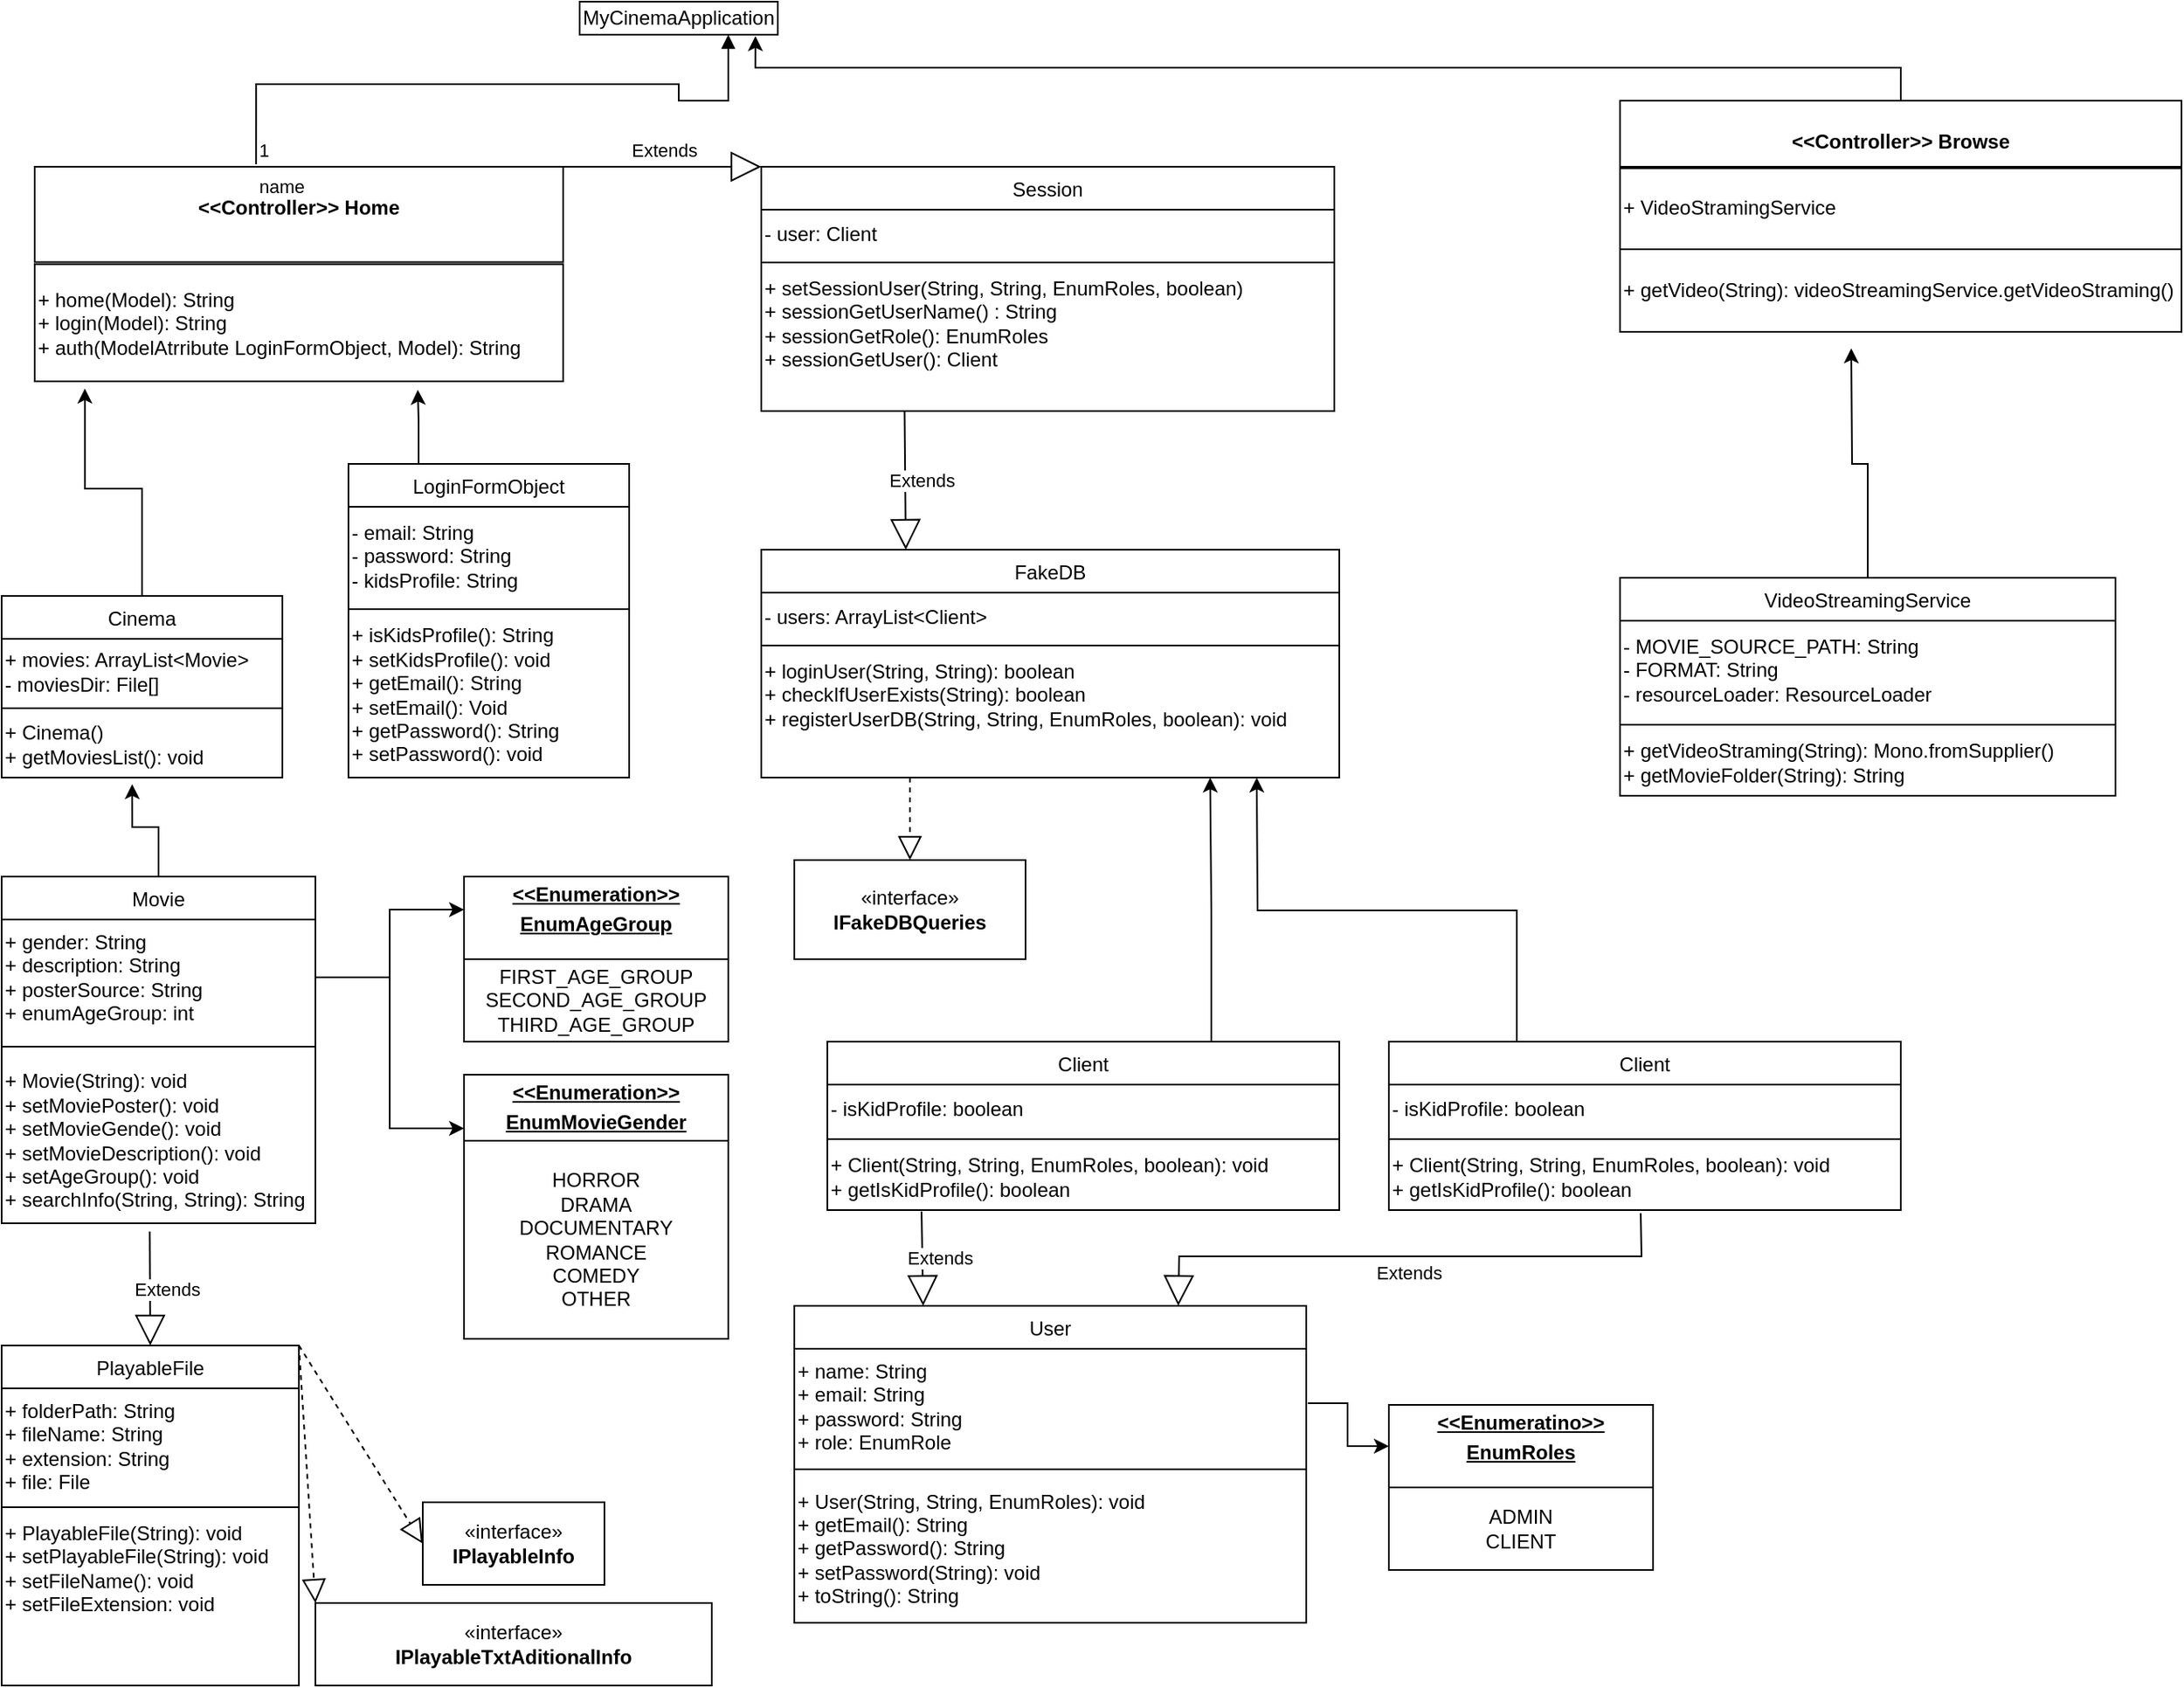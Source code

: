 <mxfile version="24.3.1" type="github">
  <diagram id="C5RBs43oDa-KdzZeNtuy" name="Page-1">
    <mxGraphModel dx="1466" dy="1171" grid="1" gridSize="10" guides="1" tooltips="1" connect="1" arrows="1" fold="1" page="1" pageScale="1" pageWidth="827" pageHeight="1169" math="0" shadow="0">
      <root>
        <mxCell id="WIyWlLk6GJQsqaUBKTNV-0" />
        <mxCell id="WIyWlLk6GJQsqaUBKTNV-1" parent="WIyWlLk6GJQsqaUBKTNV-0" />
        <mxCell id="X0NI2qS0ZiXGYZT-8lGL-54" style="edgeStyle=orthogonalEdgeStyle;rounded=0;orthogonalLoop=1;jettySize=auto;html=1;exitX=0.5;exitY=0;exitDx=0;exitDy=0;" edge="1" parent="WIyWlLk6GJQsqaUBKTNV-1" source="zkfFHV4jXpPFQw0GAbJ--6">
          <mxGeometry relative="1" as="geometry">
            <mxPoint x="1140" y="230" as="targetPoint" />
          </mxGeometry>
        </mxCell>
        <mxCell id="zkfFHV4jXpPFQw0GAbJ--6" value="VideoStreamingService" style="swimlane;fontStyle=0;align=center;verticalAlign=top;childLayout=stackLayout;horizontal=1;startSize=26;horizontalStack=0;resizeParent=1;resizeLast=0;collapsible=1;marginBottom=0;rounded=0;shadow=0;strokeWidth=1;" parent="WIyWlLk6GJQsqaUBKTNV-1" vertex="1">
          <mxGeometry x="1000" y="369" width="300" height="132" as="geometry">
            <mxRectangle x="130" y="380" width="160" height="26" as="alternateBounds" />
          </mxGeometry>
        </mxCell>
        <mxCell id="X0NI2qS0ZiXGYZT-8lGL-55" value="- MOVIE_SOURCE_PATH: String&lt;div&gt;- FORMAT: String&lt;/div&gt;&lt;div&gt;- resourceLoader: ResourceLoader&lt;/div&gt;" style="text;html=1;align=left;verticalAlign=middle;resizable=0;points=[];autosize=1;strokeColor=none;fillColor=none;" vertex="1" parent="zkfFHV4jXpPFQw0GAbJ--6">
          <mxGeometry y="26" width="300" height="60" as="geometry" />
        </mxCell>
        <mxCell id="zkfFHV4jXpPFQw0GAbJ--9" value="&lt;div&gt;&lt;br&gt;&lt;/div&gt;&lt;div&gt;&lt;br&gt;&lt;/div&gt;" style="line;html=1;strokeWidth=1;align=left;verticalAlign=middle;spacingTop=-1;spacingLeft=3;spacingRight=3;rotatable=0;labelPosition=right;points=[];portConstraint=eastwest;" parent="zkfFHV4jXpPFQw0GAbJ--6" vertex="1">
          <mxGeometry y="86" width="300" height="6" as="geometry" />
        </mxCell>
        <mxCell id="X0NI2qS0ZiXGYZT-8lGL-56" value="+ getVideoStraming(String): Mono.fromSupplier()&lt;div&gt;+ getMovieFolder(String): String&lt;/div&gt;" style="text;html=1;align=left;verticalAlign=middle;resizable=0;points=[];autosize=1;strokeColor=none;fillColor=none;" vertex="1" parent="zkfFHV4jXpPFQw0GAbJ--6">
          <mxGeometry y="92" width="300" height="40" as="geometry" />
        </mxCell>
        <mxCell id="zkfFHV4jXpPFQw0GAbJ--17" value="PlayableFile" style="swimlane;fontStyle=0;align=center;verticalAlign=top;childLayout=stackLayout;horizontal=1;startSize=26;horizontalStack=0;resizeParent=1;resizeLast=0;collapsible=1;marginBottom=0;rounded=0;shadow=0;strokeWidth=1;" parent="WIyWlLk6GJQsqaUBKTNV-1" vertex="1">
          <mxGeometry x="20" y="834" width="180" height="206" as="geometry">
            <mxRectangle x="550" y="140" width="160" height="26" as="alternateBounds" />
          </mxGeometry>
        </mxCell>
        <mxCell id="X0NI2qS0ZiXGYZT-8lGL-66" value="+ folderPath: String&lt;div&gt;+ fileName: String&lt;/div&gt;&lt;div&gt;+ extension: String&lt;/div&gt;&lt;div&gt;+ file: File&lt;/div&gt;" style="text;html=1;align=left;verticalAlign=middle;resizable=0;points=[];autosize=1;strokeColor=none;fillColor=none;" vertex="1" parent="zkfFHV4jXpPFQw0GAbJ--17">
          <mxGeometry y="26" width="180" height="70" as="geometry" />
        </mxCell>
        <mxCell id="zkfFHV4jXpPFQw0GAbJ--23" value="" style="line;html=1;strokeWidth=1;align=left;verticalAlign=middle;spacingTop=-1;spacingLeft=3;spacingRight=3;rotatable=0;labelPosition=right;points=[];portConstraint=eastwest;" parent="zkfFHV4jXpPFQw0GAbJ--17" vertex="1">
          <mxGeometry y="96" width="180" height="4" as="geometry" />
        </mxCell>
        <mxCell id="X0NI2qS0ZiXGYZT-8lGL-67" value="+ PlayableFile(String): void&lt;div&gt;+ setPlayableFile(String): void&lt;/div&gt;&lt;div&gt;+ setFileName(): void&lt;/div&gt;&lt;div&gt;+ setFileExtension: void&lt;/div&gt;" style="text;html=1;align=left;verticalAlign=middle;resizable=0;points=[];autosize=1;strokeColor=none;fillColor=none;" vertex="1" parent="zkfFHV4jXpPFQw0GAbJ--17">
          <mxGeometry y="100" width="180" height="70" as="geometry" />
        </mxCell>
        <mxCell id="X0NI2qS0ZiXGYZT-8lGL-2" value="Movie" style="swimlane;fontStyle=0;align=center;verticalAlign=top;childLayout=stackLayout;horizontal=1;startSize=26;horizontalStack=0;resizeParent=1;resizeLast=0;collapsible=1;marginBottom=0;rounded=0;shadow=0;strokeWidth=1;" vertex="1" parent="WIyWlLk6GJQsqaUBKTNV-1">
          <mxGeometry x="20" y="550" width="190" height="210" as="geometry">
            <mxRectangle x="130" y="380" width="160" height="26" as="alternateBounds" />
          </mxGeometry>
        </mxCell>
        <mxCell id="X0NI2qS0ZiXGYZT-8lGL-62" value="+ gender: String&lt;div&gt;+ description: String&lt;/div&gt;&lt;div&gt;+ posterSource: String&lt;/div&gt;&lt;div&gt;+ enumAgeGroup: int&lt;/div&gt;" style="text;html=1;align=left;verticalAlign=middle;resizable=0;points=[];autosize=1;strokeColor=none;fillColor=none;" vertex="1" parent="X0NI2qS0ZiXGYZT-8lGL-2">
          <mxGeometry y="26" width="190" height="70" as="geometry" />
        </mxCell>
        <mxCell id="X0NI2qS0ZiXGYZT-8lGL-3" value="" style="line;html=1;strokeWidth=1;align=left;verticalAlign=middle;spacingTop=-1;spacingLeft=3;spacingRight=3;rotatable=0;labelPosition=right;points=[];portConstraint=eastwest;" vertex="1" parent="X0NI2qS0ZiXGYZT-8lGL-2">
          <mxGeometry y="96" width="190" height="14" as="geometry" />
        </mxCell>
        <mxCell id="X0NI2qS0ZiXGYZT-8lGL-63" value="&lt;div&gt;+ Movie(String): void&lt;/div&gt;+ setMoviePoster(): void&lt;div&gt;+ setMovieGende(): void&lt;/div&gt;&lt;div&gt;+ setMovieDescription(): void&lt;/div&gt;&lt;div&gt;+ setAgeGroup(): void&lt;/div&gt;&lt;div&gt;+ searchInfo(String, String): String&lt;/div&gt;" style="text;html=1;align=left;verticalAlign=middle;resizable=0;points=[];autosize=1;strokeColor=none;fillColor=none;" vertex="1" parent="X0NI2qS0ZiXGYZT-8lGL-2">
          <mxGeometry y="110" width="190" height="100" as="geometry" />
        </mxCell>
        <mxCell id="X0NI2qS0ZiXGYZT-8lGL-6" value="FakeDB" style="swimlane;fontStyle=0;align=center;verticalAlign=top;childLayout=stackLayout;horizontal=1;startSize=26;horizontalStack=0;resizeParent=1;resizeLast=0;collapsible=1;marginBottom=0;rounded=0;shadow=0;strokeWidth=1;" vertex="1" parent="WIyWlLk6GJQsqaUBKTNV-1">
          <mxGeometry x="480" y="352" width="350" height="138" as="geometry">
            <mxRectangle x="130" y="380" width="160" height="26" as="alternateBounds" />
          </mxGeometry>
        </mxCell>
        <mxCell id="X0NI2qS0ZiXGYZT-8lGL-80" value="- users: ArrayList&amp;lt;Client&amp;gt;" style="text;html=1;align=left;verticalAlign=middle;resizable=0;points=[];autosize=1;strokeColor=none;fillColor=none;" vertex="1" parent="X0NI2qS0ZiXGYZT-8lGL-6">
          <mxGeometry y="26" width="350" height="30" as="geometry" />
        </mxCell>
        <mxCell id="X0NI2qS0ZiXGYZT-8lGL-7" value="" style="line;html=1;strokeWidth=1;align=left;verticalAlign=middle;spacingTop=-1;spacingLeft=3;spacingRight=3;rotatable=0;labelPosition=right;points=[];portConstraint=eastwest;" vertex="1" parent="X0NI2qS0ZiXGYZT-8lGL-6">
          <mxGeometry y="56" width="350" height="4" as="geometry" />
        </mxCell>
        <mxCell id="X0NI2qS0ZiXGYZT-8lGL-81" value="+ loginUser(String, String): boolean&lt;div&gt;+ checkIfUserExists(String): boolean&lt;/div&gt;&lt;div&gt;+ registerUserDB(String, String, EnumRoles, boolean): void&lt;/div&gt;&lt;div&gt;&lt;br&gt;&lt;/div&gt;" style="text;html=1;align=left;verticalAlign=middle;resizable=0;points=[];autosize=1;strokeColor=none;fillColor=none;" vertex="1" parent="X0NI2qS0ZiXGYZT-8lGL-6">
          <mxGeometry y="60" width="350" height="70" as="geometry" />
        </mxCell>
        <mxCell id="X0NI2qS0ZiXGYZT-8lGL-8" value="Cinema&#xa;" style="swimlane;fontStyle=0;align=center;verticalAlign=top;childLayout=stackLayout;horizontal=1;startSize=26;horizontalStack=0;resizeParent=1;resizeLast=0;collapsible=1;marginBottom=0;rounded=0;shadow=0;strokeWidth=1;" vertex="1" parent="WIyWlLk6GJQsqaUBKTNV-1">
          <mxGeometry x="20" y="380" width="170" height="110" as="geometry">
            <mxRectangle x="130" y="380" width="160" height="26" as="alternateBounds" />
          </mxGeometry>
        </mxCell>
        <mxCell id="X0NI2qS0ZiXGYZT-8lGL-58" value="+ movies: ArrayList&amp;lt;Movie&amp;gt;&lt;div&gt;- moviesDir: File[]&lt;/div&gt;" style="text;html=1;align=left;verticalAlign=middle;resizable=0;points=[];autosize=1;strokeColor=none;fillColor=none;" vertex="1" parent="X0NI2qS0ZiXGYZT-8lGL-8">
          <mxGeometry y="26" width="170" height="40" as="geometry" />
        </mxCell>
        <mxCell id="X0NI2qS0ZiXGYZT-8lGL-9" value="" style="line;html=1;strokeWidth=1;align=left;verticalAlign=middle;spacingTop=-1;spacingLeft=3;spacingRight=3;rotatable=0;labelPosition=right;points=[];portConstraint=eastwest;" vertex="1" parent="X0NI2qS0ZiXGYZT-8lGL-8">
          <mxGeometry y="66" width="170" height="4" as="geometry" />
        </mxCell>
        <mxCell id="X0NI2qS0ZiXGYZT-8lGL-59" value="+ Cinema()&lt;div&gt;+ getMoviesList(): void&lt;/div&gt;" style="text;html=1;align=left;verticalAlign=middle;resizable=0;points=[];autosize=1;strokeColor=none;fillColor=none;" vertex="1" parent="X0NI2qS0ZiXGYZT-8lGL-8">
          <mxGeometry y="70" width="170" height="40" as="geometry" />
        </mxCell>
        <mxCell id="X0NI2qS0ZiXGYZT-8lGL-10" value="Session" style="swimlane;fontStyle=0;align=center;verticalAlign=top;childLayout=stackLayout;horizontal=1;startSize=26;horizontalStack=0;resizeParent=1;resizeLast=0;collapsible=1;marginBottom=0;rounded=0;shadow=0;strokeWidth=1;" vertex="1" parent="WIyWlLk6GJQsqaUBKTNV-1">
          <mxGeometry x="480" y="120" width="347" height="148" as="geometry">
            <mxRectangle x="130" y="380" width="160" height="26" as="alternateBounds" />
          </mxGeometry>
        </mxCell>
        <mxCell id="X0NI2qS0ZiXGYZT-8lGL-76" value="- user: Client" style="text;html=1;align=left;verticalAlign=middle;resizable=0;points=[];autosize=1;strokeColor=none;fillColor=none;" vertex="1" parent="X0NI2qS0ZiXGYZT-8lGL-10">
          <mxGeometry y="26" width="347" height="30" as="geometry" />
        </mxCell>
        <mxCell id="X0NI2qS0ZiXGYZT-8lGL-11" value="" style="line;html=1;strokeWidth=1;align=left;verticalAlign=middle;spacingTop=-1;spacingLeft=3;spacingRight=3;rotatable=0;labelPosition=right;points=[];portConstraint=eastwest;" vertex="1" parent="X0NI2qS0ZiXGYZT-8lGL-10">
          <mxGeometry y="56" width="347" height="4" as="geometry" />
        </mxCell>
        <mxCell id="X0NI2qS0ZiXGYZT-8lGL-77" value="+ setSessionUser(String, String, EnumRoles, boolean)&lt;div&gt;+ sessionGetUserName() : String&lt;/div&gt;&lt;div&gt;+ sessionGetRole(): EnumRoles&lt;/div&gt;&lt;div&gt;+ sessionGetUser(): Client&lt;/div&gt;" style="text;html=1;align=left;verticalAlign=middle;resizable=0;points=[];autosize=1;strokeColor=none;fillColor=none;" vertex="1" parent="X0NI2qS0ZiXGYZT-8lGL-10">
          <mxGeometry y="60" width="347" height="70" as="geometry" />
        </mxCell>
        <mxCell id="X0NI2qS0ZiXGYZT-8lGL-16" value="MyCinemaApplication" style="rounded=0;whiteSpace=wrap;html=1;" vertex="1" parent="WIyWlLk6GJQsqaUBKTNV-1">
          <mxGeometry x="370" y="20" width="120" height="20" as="geometry" />
        </mxCell>
        <mxCell id="X0NI2qS0ZiXGYZT-8lGL-40" value="" style="group" vertex="1" connectable="0" parent="WIyWlLk6GJQsqaUBKTNV-1">
          <mxGeometry x="90" y="120" width="270" height="130" as="geometry" />
        </mxCell>
        <mxCell id="X0NI2qS0ZiXGYZT-8lGL-28" value="&lt;p style=&quot;margin:0px;margin-top:4px;text-align:center;&quot;&gt;&lt;br&gt;&lt;b&gt;&amp;lt;&amp;lt;Controller&amp;gt;&amp;gt; Home&lt;/b&gt;&lt;/p&gt;" style="verticalAlign=top;align=left;overflow=fill;html=1;whiteSpace=wrap;" vertex="1" parent="X0NI2qS0ZiXGYZT-8lGL-40">
          <mxGeometry x="-50" width="320" height="57.778" as="geometry" />
        </mxCell>
        <mxCell id="X0NI2qS0ZiXGYZT-8lGL-32" value="+ home(Model): String&lt;div&gt;+ login(Model): String&lt;/div&gt;&lt;div&gt;+ auth(ModelAtrribute LoginFormObject, Model): String&lt;/div&gt;" style="whiteSpace=wrap;html=1;align=left;" vertex="1" parent="X0NI2qS0ZiXGYZT-8lGL-40">
          <mxGeometry x="-50" y="59.092" width="320" height="70.908" as="geometry" />
        </mxCell>
        <mxCell id="X0NI2qS0ZiXGYZT-8lGL-44" value="name" style="endArrow=block;endFill=1;html=1;edgeStyle=orthogonalEdgeStyle;align=left;verticalAlign=top;rounded=0;entryX=0.75;entryY=1;entryDx=0;entryDy=0;exitX=0.419;exitY=-0.025;exitDx=0;exitDy=0;exitPerimeter=0;" edge="1" parent="WIyWlLk6GJQsqaUBKTNV-1" source="X0NI2qS0ZiXGYZT-8lGL-28" target="X0NI2qS0ZiXGYZT-8lGL-16">
          <mxGeometry x="-1" relative="1" as="geometry">
            <mxPoint x="170" y="300" as="sourcePoint" />
            <mxPoint x="330" y="300" as="targetPoint" />
            <Array as="points">
              <mxPoint x="174" y="70" />
              <mxPoint x="430" y="70" />
              <mxPoint x="430" y="80" />
              <mxPoint x="460" y="80" />
            </Array>
          </mxGeometry>
        </mxCell>
        <mxCell id="X0NI2qS0ZiXGYZT-8lGL-45" value="1" style="edgeLabel;resizable=0;html=1;align=left;verticalAlign=bottom;" connectable="0" vertex="1" parent="X0NI2qS0ZiXGYZT-8lGL-44">
          <mxGeometry x="-1" relative="1" as="geometry" />
        </mxCell>
        <mxCell id="X0NI2qS0ZiXGYZT-8lGL-50" style="edgeStyle=orthogonalEdgeStyle;rounded=0;orthogonalLoop=1;jettySize=auto;html=1;exitX=0.5;exitY=0;exitDx=0;exitDy=0;entryX=0.887;entryY=1.044;entryDx=0;entryDy=0;entryPerimeter=0;" edge="1" parent="WIyWlLk6GJQsqaUBKTNV-1" source="X0NI2qS0ZiXGYZT-8lGL-47" target="X0NI2qS0ZiXGYZT-8lGL-16">
          <mxGeometry relative="1" as="geometry" />
        </mxCell>
        <mxCell id="X0NI2qS0ZiXGYZT-8lGL-52" value="" style="group" vertex="1" connectable="0" parent="WIyWlLk6GJQsqaUBKTNV-1">
          <mxGeometry x="1020" y="80" width="320" height="140" as="geometry" />
        </mxCell>
        <mxCell id="X0NI2qS0ZiXGYZT-8lGL-46" value="" style="group" vertex="1" connectable="0" parent="X0NI2qS0ZiXGYZT-8lGL-52">
          <mxGeometry x="50" width="270" height="90" as="geometry" />
        </mxCell>
        <mxCell id="X0NI2qS0ZiXGYZT-8lGL-47" value="&lt;p style=&quot;margin:0px;margin-top:4px;text-align:center;&quot;&gt;&lt;br&gt;&lt;b&gt;&amp;lt;&amp;lt;Controller&amp;gt;&amp;gt; Browse&lt;/b&gt;&lt;/p&gt;" style="verticalAlign=top;align=left;overflow=fill;html=1;whiteSpace=wrap;" vertex="1" parent="X0NI2qS0ZiXGYZT-8lGL-46">
          <mxGeometry x="-70" width="340" height="40" as="geometry" />
        </mxCell>
        <mxCell id="X0NI2qS0ZiXGYZT-8lGL-48" value="+ VideoStramingService" style="whiteSpace=wrap;html=1;align=left;" vertex="1" parent="X0NI2qS0ZiXGYZT-8lGL-46">
          <mxGeometry x="-70" y="40.91" width="340" height="49.09" as="geometry" />
        </mxCell>
        <mxCell id="X0NI2qS0ZiXGYZT-8lGL-51" value="+ getVideo(String): videoStreamingService.getVideoStraming()" style="whiteSpace=wrap;html=1;align=left;" vertex="1" parent="X0NI2qS0ZiXGYZT-8lGL-52">
          <mxGeometry x="-20" y="90" width="340" height="50" as="geometry" />
        </mxCell>
        <mxCell id="X0NI2qS0ZiXGYZT-8lGL-60" style="edgeStyle=orthogonalEdgeStyle;rounded=0;orthogonalLoop=1;jettySize=auto;html=1;exitX=0.5;exitY=0;exitDx=0;exitDy=0;entryX=0.095;entryY=1.061;entryDx=0;entryDy=0;entryPerimeter=0;" edge="1" parent="WIyWlLk6GJQsqaUBKTNV-1" source="X0NI2qS0ZiXGYZT-8lGL-8" target="X0NI2qS0ZiXGYZT-8lGL-32">
          <mxGeometry relative="1" as="geometry" />
        </mxCell>
        <mxCell id="X0NI2qS0ZiXGYZT-8lGL-61" style="edgeStyle=orthogonalEdgeStyle;rounded=0;orthogonalLoop=1;jettySize=auto;html=1;exitX=0.5;exitY=0;exitDx=0;exitDy=0;entryX=0.465;entryY=1.1;entryDx=0;entryDy=0;entryPerimeter=0;" edge="1" parent="WIyWlLk6GJQsqaUBKTNV-1" source="X0NI2qS0ZiXGYZT-8lGL-2" target="X0NI2qS0ZiXGYZT-8lGL-59">
          <mxGeometry relative="1" as="geometry" />
        </mxCell>
        <mxCell id="X0NI2qS0ZiXGYZT-8lGL-65" value="Extends" style="endArrow=block;endSize=16;endFill=0;html=1;rounded=0;exitX=0.472;exitY=1.05;exitDx=0;exitDy=0;exitPerimeter=0;entryX=0.5;entryY=0;entryDx=0;entryDy=0;" edge="1" parent="WIyWlLk6GJQsqaUBKTNV-1" source="X0NI2qS0ZiXGYZT-8lGL-63" target="zkfFHV4jXpPFQw0GAbJ--17">
          <mxGeometry x="0.016" y="10" width="160" relative="1" as="geometry">
            <mxPoint x="260" y="600" as="sourcePoint" />
            <mxPoint x="310" y="640" as="targetPoint" />
            <mxPoint as="offset" />
          </mxGeometry>
        </mxCell>
        <mxCell id="X0NI2qS0ZiXGYZT-8lGL-68" value="«interface»&lt;br&gt;&lt;b&gt;IPlayableInfo&lt;/b&gt;" style="html=1;whiteSpace=wrap;" vertex="1" parent="WIyWlLk6GJQsqaUBKTNV-1">
          <mxGeometry x="275" y="929" width="110" height="50" as="geometry" />
        </mxCell>
        <mxCell id="X0NI2qS0ZiXGYZT-8lGL-70" value="" style="endArrow=block;dashed=1;endFill=0;endSize=12;html=1;rounded=0;entryX=0;entryY=0.5;entryDx=0;entryDy=0;exitX=1;exitY=0;exitDx=0;exitDy=0;" edge="1" parent="WIyWlLk6GJQsqaUBKTNV-1" source="zkfFHV4jXpPFQw0GAbJ--17" target="X0NI2qS0ZiXGYZT-8lGL-68">
          <mxGeometry width="160" relative="1" as="geometry">
            <mxPoint x="130" y="890" as="sourcePoint" />
            <mxPoint x="290" y="890" as="targetPoint" />
          </mxGeometry>
        </mxCell>
        <mxCell id="X0NI2qS0ZiXGYZT-8lGL-71" value="«interface»&lt;div&gt;&lt;b&gt;IPlayableTxtAditionalInfo&lt;/b&gt;&lt;/div&gt;" style="html=1;whiteSpace=wrap;" vertex="1" parent="WIyWlLk6GJQsqaUBKTNV-1">
          <mxGeometry x="210" y="990" width="240" height="50" as="geometry" />
        </mxCell>
        <mxCell id="X0NI2qS0ZiXGYZT-8lGL-73" value="" style="endArrow=block;dashed=1;endFill=0;endSize=12;html=1;rounded=0;entryX=0;entryY=0;entryDx=0;entryDy=0;exitX=1;exitY=0;exitDx=0;exitDy=0;" edge="1" parent="WIyWlLk6GJQsqaUBKTNV-1" source="zkfFHV4jXpPFQw0GAbJ--17" target="X0NI2qS0ZiXGYZT-8lGL-71">
          <mxGeometry width="160" relative="1" as="geometry">
            <mxPoint x="210" y="844" as="sourcePoint" />
            <mxPoint x="250" y="899" as="targetPoint" />
          </mxGeometry>
        </mxCell>
        <mxCell id="X0NI2qS0ZiXGYZT-8lGL-74" value="Extends" style="endArrow=block;endSize=16;endFill=0;html=1;rounded=0;exitX=1;exitY=0;exitDx=0;exitDy=0;entryX=0;entryY=0;entryDx=0;entryDy=0;" edge="1" parent="WIyWlLk6GJQsqaUBKTNV-1" source="X0NI2qS0ZiXGYZT-8lGL-28" target="X0NI2qS0ZiXGYZT-8lGL-10">
          <mxGeometry x="0.016" y="10" width="160" relative="1" as="geometry">
            <mxPoint x="120" y="775" as="sourcePoint" />
            <mxPoint x="310" y="390" as="targetPoint" />
            <mxPoint as="offset" />
          </mxGeometry>
        </mxCell>
        <mxCell id="X0NI2qS0ZiXGYZT-8lGL-79" value="Extends" style="endArrow=block;endSize=16;endFill=0;html=1;rounded=0;exitX=0.25;exitY=1;exitDx=0;exitDy=0;entryX=0.25;entryY=0;entryDx=0;entryDy=0;" edge="1" parent="WIyWlLk6GJQsqaUBKTNV-1" source="X0NI2qS0ZiXGYZT-8lGL-10" target="X0NI2qS0ZiXGYZT-8lGL-6">
          <mxGeometry x="0.015" y="10" width="160" relative="1" as="geometry">
            <mxPoint x="370" y="130" as="sourcePoint" />
            <mxPoint x="500" y="130" as="targetPoint" />
            <mxPoint as="offset" />
            <Array as="points" />
          </mxGeometry>
        </mxCell>
        <mxCell id="X0NI2qS0ZiXGYZT-8lGL-83" value="«interface»&lt;br&gt;&lt;b&gt;IFakeDBQueries&lt;/b&gt;" style="html=1;whiteSpace=wrap;" vertex="1" parent="WIyWlLk6GJQsqaUBKTNV-1">
          <mxGeometry x="500" y="540" width="140" height="60" as="geometry" />
        </mxCell>
        <mxCell id="X0NI2qS0ZiXGYZT-8lGL-84" value="" style="endArrow=block;dashed=1;endFill=0;endSize=12;html=1;rounded=0;entryX=0.5;entryY=0;entryDx=0;entryDy=0;" edge="1" parent="WIyWlLk6GJQsqaUBKTNV-1" target="X0NI2qS0ZiXGYZT-8lGL-83">
          <mxGeometry width="160" relative="1" as="geometry">
            <mxPoint x="570" y="490" as="sourcePoint" />
            <mxPoint x="520" y="640" as="targetPoint" />
          </mxGeometry>
        </mxCell>
        <mxCell id="X0NI2qS0ZiXGYZT-8lGL-90" style="edgeStyle=orthogonalEdgeStyle;rounded=0;orthogonalLoop=1;jettySize=auto;html=1;exitX=0.75;exitY=0;exitDx=0;exitDy=0;" edge="1" parent="WIyWlLk6GJQsqaUBKTNV-1" source="X0NI2qS0ZiXGYZT-8lGL-86">
          <mxGeometry relative="1" as="geometry">
            <mxPoint x="751.8" y="490" as="targetPoint" />
          </mxGeometry>
        </mxCell>
        <mxCell id="X0NI2qS0ZiXGYZT-8lGL-86" value="Client" style="swimlane;fontStyle=0;align=center;verticalAlign=top;childLayout=stackLayout;horizontal=1;startSize=26;horizontalStack=0;resizeParent=1;resizeLast=0;collapsible=1;marginBottom=0;rounded=0;shadow=0;strokeWidth=1;" vertex="1" parent="WIyWlLk6GJQsqaUBKTNV-1">
          <mxGeometry x="520" y="650" width="310" height="102" as="geometry">
            <mxRectangle x="130" y="380" width="160" height="26" as="alternateBounds" />
          </mxGeometry>
        </mxCell>
        <mxCell id="X0NI2qS0ZiXGYZT-8lGL-87" value="- isKidProfile: boolean" style="text;html=1;align=left;verticalAlign=middle;resizable=0;points=[];autosize=1;strokeColor=none;fillColor=none;" vertex="1" parent="X0NI2qS0ZiXGYZT-8lGL-86">
          <mxGeometry y="26" width="310" height="30" as="geometry" />
        </mxCell>
        <mxCell id="X0NI2qS0ZiXGYZT-8lGL-88" value="&lt;div&gt;&lt;br&gt;&lt;/div&gt;&lt;div&gt;&lt;br&gt;&lt;/div&gt;" style="line;html=1;strokeWidth=1;align=left;verticalAlign=middle;spacingTop=-1;spacingLeft=3;spacingRight=3;rotatable=0;labelPosition=right;points=[];portConstraint=eastwest;" vertex="1" parent="X0NI2qS0ZiXGYZT-8lGL-86">
          <mxGeometry y="56" width="310" height="6" as="geometry" />
        </mxCell>
        <mxCell id="X0NI2qS0ZiXGYZT-8lGL-89" value="+ Client(String, String, EnumRoles, boolean): void&lt;div&gt;+ getIsKidProfile(): boolean&lt;/div&gt;" style="text;html=1;align=left;verticalAlign=middle;resizable=0;points=[];autosize=1;strokeColor=none;fillColor=none;" vertex="1" parent="X0NI2qS0ZiXGYZT-8lGL-86">
          <mxGeometry y="62" width="310" height="40" as="geometry" />
        </mxCell>
        <mxCell id="X0NI2qS0ZiXGYZT-8lGL-91" value="User" style="swimlane;fontStyle=0;align=center;verticalAlign=top;childLayout=stackLayout;horizontal=1;startSize=26;horizontalStack=0;resizeParent=1;resizeLast=0;collapsible=1;marginBottom=0;rounded=0;shadow=0;strokeWidth=1;" vertex="1" parent="WIyWlLk6GJQsqaUBKTNV-1">
          <mxGeometry x="500" y="810" width="310" height="192" as="geometry">
            <mxRectangle x="130" y="380" width="160" height="26" as="alternateBounds" />
          </mxGeometry>
        </mxCell>
        <mxCell id="X0NI2qS0ZiXGYZT-8lGL-92" value="+ name: String&lt;div&gt;+ email: String&lt;/div&gt;&lt;div&gt;+ password: String&lt;/div&gt;&lt;div&gt;+ role: EnumRole&lt;/div&gt;" style="text;html=1;align=left;verticalAlign=middle;resizable=0;points=[];autosize=1;strokeColor=none;fillColor=none;" vertex="1" parent="X0NI2qS0ZiXGYZT-8lGL-91">
          <mxGeometry y="26" width="310" height="70" as="geometry" />
        </mxCell>
        <mxCell id="X0NI2qS0ZiXGYZT-8lGL-93" value="&lt;div&gt;&lt;br&gt;&lt;/div&gt;&lt;div&gt;&lt;br&gt;&lt;/div&gt;" style="line;html=1;strokeWidth=1;align=left;verticalAlign=middle;spacingTop=-1;spacingLeft=3;spacingRight=3;rotatable=0;labelPosition=right;points=[];portConstraint=eastwest;" vertex="1" parent="X0NI2qS0ZiXGYZT-8lGL-91">
          <mxGeometry y="96" width="310" height="6" as="geometry" />
        </mxCell>
        <mxCell id="X0NI2qS0ZiXGYZT-8lGL-94" value="+ User(String, String, EnumRoles): void&lt;div&gt;+ getEmail(): String&lt;/div&gt;&lt;div&gt;+ getPassword(): String&lt;/div&gt;&lt;div&gt;+ setPassword(String): void&lt;/div&gt;&lt;div&gt;+ toString(): String&lt;/div&gt;" style="text;html=1;align=left;verticalAlign=middle;resizable=0;points=[];autosize=1;strokeColor=none;fillColor=none;" vertex="1" parent="X0NI2qS0ZiXGYZT-8lGL-91">
          <mxGeometry y="102" width="310" height="90" as="geometry" />
        </mxCell>
        <mxCell id="X0NI2qS0ZiXGYZT-8lGL-96" value="Extends" style="endArrow=block;endSize=16;endFill=0;html=1;rounded=0;exitX=0.184;exitY=1.023;exitDx=0;exitDy=0;exitPerimeter=0;" edge="1" parent="WIyWlLk6GJQsqaUBKTNV-1" source="X0NI2qS0ZiXGYZT-8lGL-89">
          <mxGeometry x="-0.004" y="10" width="160" relative="1" as="geometry">
            <mxPoint x="571" y="752" as="sourcePoint" />
            <mxPoint x="578" y="810" as="targetPoint" />
            <mxPoint as="offset" />
            <Array as="points" />
          </mxGeometry>
        </mxCell>
        <mxCell id="X0NI2qS0ZiXGYZT-8lGL-103" style="edgeStyle=orthogonalEdgeStyle;rounded=0;orthogonalLoop=1;jettySize=auto;html=1;entryX=0;entryY=0.5;entryDx=0;entryDy=0;exitX=1.003;exitY=0.471;exitDx=0;exitDy=0;exitPerimeter=0;" edge="1" parent="WIyWlLk6GJQsqaUBKTNV-1" source="X0NI2qS0ZiXGYZT-8lGL-92" target="X0NI2qS0ZiXGYZT-8lGL-101">
          <mxGeometry relative="1" as="geometry" />
        </mxCell>
        <mxCell id="X0NI2qS0ZiXGYZT-8lGL-104" value="" style="group" vertex="1" connectable="0" parent="WIyWlLk6GJQsqaUBKTNV-1">
          <mxGeometry x="860" y="870" width="160" height="100" as="geometry" />
        </mxCell>
        <mxCell id="X0NI2qS0ZiXGYZT-8lGL-101" value="&lt;p style=&quot;margin:0px;margin-top:4px;text-align:center;text-decoration:underline;&quot;&gt;&lt;b&gt;&amp;lt;&amp;lt;Enumeratino&amp;gt;&amp;gt;&lt;/b&gt;&lt;/p&gt;&lt;p style=&quot;margin:0px;margin-top:4px;text-align:center;text-decoration:underline;&quot;&gt;&lt;b&gt;EnumRoles&lt;/b&gt;&lt;/p&gt;&lt;p style=&quot;margin:0px;margin-top:4px;text-align:center;text-decoration:underline;&quot;&gt;&lt;b&gt;&lt;br&gt;&lt;/b&gt;&lt;/p&gt;" style="verticalAlign=top;align=left;overflow=fill;html=1;whiteSpace=wrap;" vertex="1" parent="X0NI2qS0ZiXGYZT-8lGL-104">
          <mxGeometry width="160" height="50" as="geometry" />
        </mxCell>
        <mxCell id="X0NI2qS0ZiXGYZT-8lGL-102" value="ADMIN&lt;br&gt;CLIENT" style="whiteSpace=wrap;html=1;" vertex="1" parent="X0NI2qS0ZiXGYZT-8lGL-104">
          <mxGeometry y="50" width="160" height="50" as="geometry" />
        </mxCell>
        <mxCell id="X0NI2qS0ZiXGYZT-8lGL-105" value="" style="group" vertex="1" connectable="0" parent="WIyWlLk6GJQsqaUBKTNV-1">
          <mxGeometry x="300" y="550" width="160" height="100" as="geometry" />
        </mxCell>
        <mxCell id="X0NI2qS0ZiXGYZT-8lGL-106" value="&lt;p style=&quot;margin:0px;margin-top:4px;text-align:center;text-decoration:underline;&quot;&gt;&lt;b&gt;&amp;lt;&amp;lt;Enumeration&amp;gt;&amp;gt;&lt;/b&gt;&lt;/p&gt;&lt;p style=&quot;margin:0px;margin-top:4px;text-align:center;text-decoration:underline;&quot;&gt;&lt;b&gt;EnumAgeGroup&lt;/b&gt;&lt;/p&gt;&lt;p style=&quot;margin:0px;margin-top:4px;text-align:center;text-decoration:underline;&quot;&gt;&lt;b&gt;&lt;br&gt;&lt;/b&gt;&lt;/p&gt;" style="verticalAlign=top;align=left;overflow=fill;html=1;whiteSpace=wrap;" vertex="1" parent="X0NI2qS0ZiXGYZT-8lGL-105">
          <mxGeometry width="160" height="50" as="geometry" />
        </mxCell>
        <mxCell id="X0NI2qS0ZiXGYZT-8lGL-107" value="FIRST_AGE_GROUP&lt;div&gt;SECOND_AGE_GROUP&lt;/div&gt;&lt;div&gt;THIRD_AGE_GROUP&lt;/div&gt;" style="whiteSpace=wrap;html=1;" vertex="1" parent="X0NI2qS0ZiXGYZT-8lGL-105">
          <mxGeometry y="50" width="160" height="50" as="geometry" />
        </mxCell>
        <mxCell id="X0NI2qS0ZiXGYZT-8lGL-108" style="edgeStyle=orthogonalEdgeStyle;rounded=0;orthogonalLoop=1;jettySize=auto;html=1;entryX=0;entryY=0.4;entryDx=0;entryDy=0;entryPerimeter=0;" edge="1" parent="WIyWlLk6GJQsqaUBKTNV-1" source="X0NI2qS0ZiXGYZT-8lGL-62" target="X0NI2qS0ZiXGYZT-8lGL-106">
          <mxGeometry relative="1" as="geometry" />
        </mxCell>
        <mxCell id="X0NI2qS0ZiXGYZT-8lGL-109" value="" style="group" vertex="1" connectable="0" parent="WIyWlLk6GJQsqaUBKTNV-1">
          <mxGeometry x="300" y="670" width="160" height="160" as="geometry" />
        </mxCell>
        <mxCell id="X0NI2qS0ZiXGYZT-8lGL-110" value="&lt;p style=&quot;margin:0px;margin-top:4px;text-align:center;text-decoration:underline;&quot;&gt;&lt;b&gt;&amp;lt;&amp;lt;Enumeration&amp;gt;&amp;gt;&lt;/b&gt;&lt;/p&gt;&lt;p style=&quot;margin:0px;margin-top:4px;text-align:center;text-decoration:underline;&quot;&gt;&lt;b&gt;EnumMovieGender&lt;/b&gt;&lt;/p&gt;&lt;p style=&quot;margin:0px;margin-top:4px;text-align:center;text-decoration:underline;&quot;&gt;&lt;b&gt;&lt;br&gt;&lt;/b&gt;&lt;/p&gt;" style="verticalAlign=top;align=left;overflow=fill;html=1;whiteSpace=wrap;" vertex="1" parent="X0NI2qS0ZiXGYZT-8lGL-109">
          <mxGeometry width="160" height="65" as="geometry" />
        </mxCell>
        <mxCell id="X0NI2qS0ZiXGYZT-8lGL-111" value="HORROR&lt;br&gt;DRAMA&lt;br&gt;DOCUMENTARY&lt;br&gt;ROMANCE&lt;div&gt;COMEDY&lt;/div&gt;&lt;div&gt;OTHER&lt;/div&gt;" style="whiteSpace=wrap;html=1;" vertex="1" parent="X0NI2qS0ZiXGYZT-8lGL-109">
          <mxGeometry y="40" width="160" height="120" as="geometry" />
        </mxCell>
        <mxCell id="X0NI2qS0ZiXGYZT-8lGL-112" style="edgeStyle=orthogonalEdgeStyle;rounded=0;orthogonalLoop=1;jettySize=auto;html=1;entryX=0;entryY=0.5;entryDx=0;entryDy=0;" edge="1" parent="WIyWlLk6GJQsqaUBKTNV-1" source="X0NI2qS0ZiXGYZT-8lGL-62" target="X0NI2qS0ZiXGYZT-8lGL-110">
          <mxGeometry relative="1" as="geometry" />
        </mxCell>
        <mxCell id="X0NI2qS0ZiXGYZT-8lGL-123" style="edgeStyle=orthogonalEdgeStyle;rounded=0;orthogonalLoop=1;jettySize=auto;html=1;exitX=0.25;exitY=0;exitDx=0;exitDy=0;" edge="1" parent="WIyWlLk6GJQsqaUBKTNV-1" source="X0NI2qS0ZiXGYZT-8lGL-113">
          <mxGeometry relative="1" as="geometry">
            <mxPoint x="780" y="490.0" as="targetPoint" />
          </mxGeometry>
        </mxCell>
        <mxCell id="X0NI2qS0ZiXGYZT-8lGL-113" value="Client" style="swimlane;fontStyle=0;align=center;verticalAlign=top;childLayout=stackLayout;horizontal=1;startSize=26;horizontalStack=0;resizeParent=1;resizeLast=0;collapsible=1;marginBottom=0;rounded=0;shadow=0;strokeWidth=1;" vertex="1" parent="WIyWlLk6GJQsqaUBKTNV-1">
          <mxGeometry x="860" y="650" width="310" height="102" as="geometry">
            <mxRectangle x="130" y="380" width="160" height="26" as="alternateBounds" />
          </mxGeometry>
        </mxCell>
        <mxCell id="X0NI2qS0ZiXGYZT-8lGL-114" value="- isKidProfile: boolean" style="text;html=1;align=left;verticalAlign=middle;resizable=0;points=[];autosize=1;strokeColor=none;fillColor=none;" vertex="1" parent="X0NI2qS0ZiXGYZT-8lGL-113">
          <mxGeometry y="26" width="310" height="30" as="geometry" />
        </mxCell>
        <mxCell id="X0NI2qS0ZiXGYZT-8lGL-115" value="&lt;div&gt;&lt;br&gt;&lt;/div&gt;&lt;div&gt;&lt;br&gt;&lt;/div&gt;" style="line;html=1;strokeWidth=1;align=left;verticalAlign=middle;spacingTop=-1;spacingLeft=3;spacingRight=3;rotatable=0;labelPosition=right;points=[];portConstraint=eastwest;" vertex="1" parent="X0NI2qS0ZiXGYZT-8lGL-113">
          <mxGeometry y="56" width="310" height="6" as="geometry" />
        </mxCell>
        <mxCell id="X0NI2qS0ZiXGYZT-8lGL-116" value="+ Client(String, String, EnumRoles, boolean): void&lt;div&gt;+ getIsKidProfile(): boolean&lt;/div&gt;" style="text;html=1;align=left;verticalAlign=middle;resizable=0;points=[];autosize=1;strokeColor=none;fillColor=none;" vertex="1" parent="X0NI2qS0ZiXGYZT-8lGL-113">
          <mxGeometry y="62" width="310" height="40" as="geometry" />
        </mxCell>
        <mxCell id="X0NI2qS0ZiXGYZT-8lGL-122" value="Extends" style="endArrow=block;endSize=16;endFill=0;html=1;rounded=0;exitX=0.492;exitY=1.046;exitDx=0;exitDy=0;exitPerimeter=0;entryX=0.75;entryY=0;entryDx=0;entryDy=0;" edge="1" parent="WIyWlLk6GJQsqaUBKTNV-1" source="X0NI2qS0ZiXGYZT-8lGL-116" target="X0NI2qS0ZiXGYZT-8lGL-91">
          <mxGeometry x="-0.004" y="10" width="160" relative="1" as="geometry">
            <mxPoint x="587" y="763" as="sourcePoint" />
            <mxPoint x="588" y="820" as="targetPoint" />
            <mxPoint as="offset" />
            <Array as="points">
              <mxPoint x="1013" y="780" />
              <mxPoint x="733" y="780" />
            </Array>
          </mxGeometry>
        </mxCell>
        <mxCell id="X0NI2qS0ZiXGYZT-8lGL-125" value="LoginFormObject" style="swimlane;fontStyle=0;align=center;verticalAlign=top;childLayout=stackLayout;horizontal=1;startSize=26;horizontalStack=0;resizeParent=1;resizeLast=0;collapsible=1;marginBottom=0;rounded=0;shadow=0;strokeWidth=1;" vertex="1" parent="WIyWlLk6GJQsqaUBKTNV-1">
          <mxGeometry x="230" y="300" width="170" height="190" as="geometry">
            <mxRectangle x="130" y="380" width="160" height="26" as="alternateBounds" />
          </mxGeometry>
        </mxCell>
        <mxCell id="X0NI2qS0ZiXGYZT-8lGL-126" value="- email: String&lt;div&gt;- password: String&lt;/div&gt;&lt;div&gt;- kidsProfile: String&lt;/div&gt;" style="text;html=1;align=left;verticalAlign=middle;resizable=0;points=[];autosize=1;strokeColor=none;fillColor=none;" vertex="1" parent="X0NI2qS0ZiXGYZT-8lGL-125">
          <mxGeometry y="26" width="170" height="60" as="geometry" />
        </mxCell>
        <mxCell id="X0NI2qS0ZiXGYZT-8lGL-127" value="" style="line;html=1;strokeWidth=1;align=left;verticalAlign=middle;spacingTop=-1;spacingLeft=3;spacingRight=3;rotatable=0;labelPosition=right;points=[];portConstraint=eastwest;" vertex="1" parent="X0NI2qS0ZiXGYZT-8lGL-125">
          <mxGeometry y="86" width="170" height="4" as="geometry" />
        </mxCell>
        <mxCell id="X0NI2qS0ZiXGYZT-8lGL-128" value="+ isKidsProfile(): String&lt;div&gt;+ setKidsProfile(): void&lt;/div&gt;&lt;div&gt;+ getEmail(): String&lt;/div&gt;&lt;div&gt;+ setEmail(): Void&lt;/div&gt;&lt;div&gt;+ getPassword(): String&lt;/div&gt;&lt;div&gt;+ setPassword(): void&lt;/div&gt;" style="text;html=1;align=left;verticalAlign=middle;resizable=0;points=[];autosize=1;strokeColor=none;fillColor=none;" vertex="1" parent="X0NI2qS0ZiXGYZT-8lGL-125">
          <mxGeometry y="90" width="170" height="100" as="geometry" />
        </mxCell>
        <mxCell id="X0NI2qS0ZiXGYZT-8lGL-129" style="edgeStyle=orthogonalEdgeStyle;rounded=0;orthogonalLoop=1;jettySize=auto;html=1;exitX=0.25;exitY=0;exitDx=0;exitDy=0;entryX=0.725;entryY=1.073;entryDx=0;entryDy=0;entryPerimeter=0;" edge="1" parent="WIyWlLk6GJQsqaUBKTNV-1" source="X0NI2qS0ZiXGYZT-8lGL-125" target="X0NI2qS0ZiXGYZT-8lGL-32">
          <mxGeometry relative="1" as="geometry" />
        </mxCell>
      </root>
    </mxGraphModel>
  </diagram>
</mxfile>
